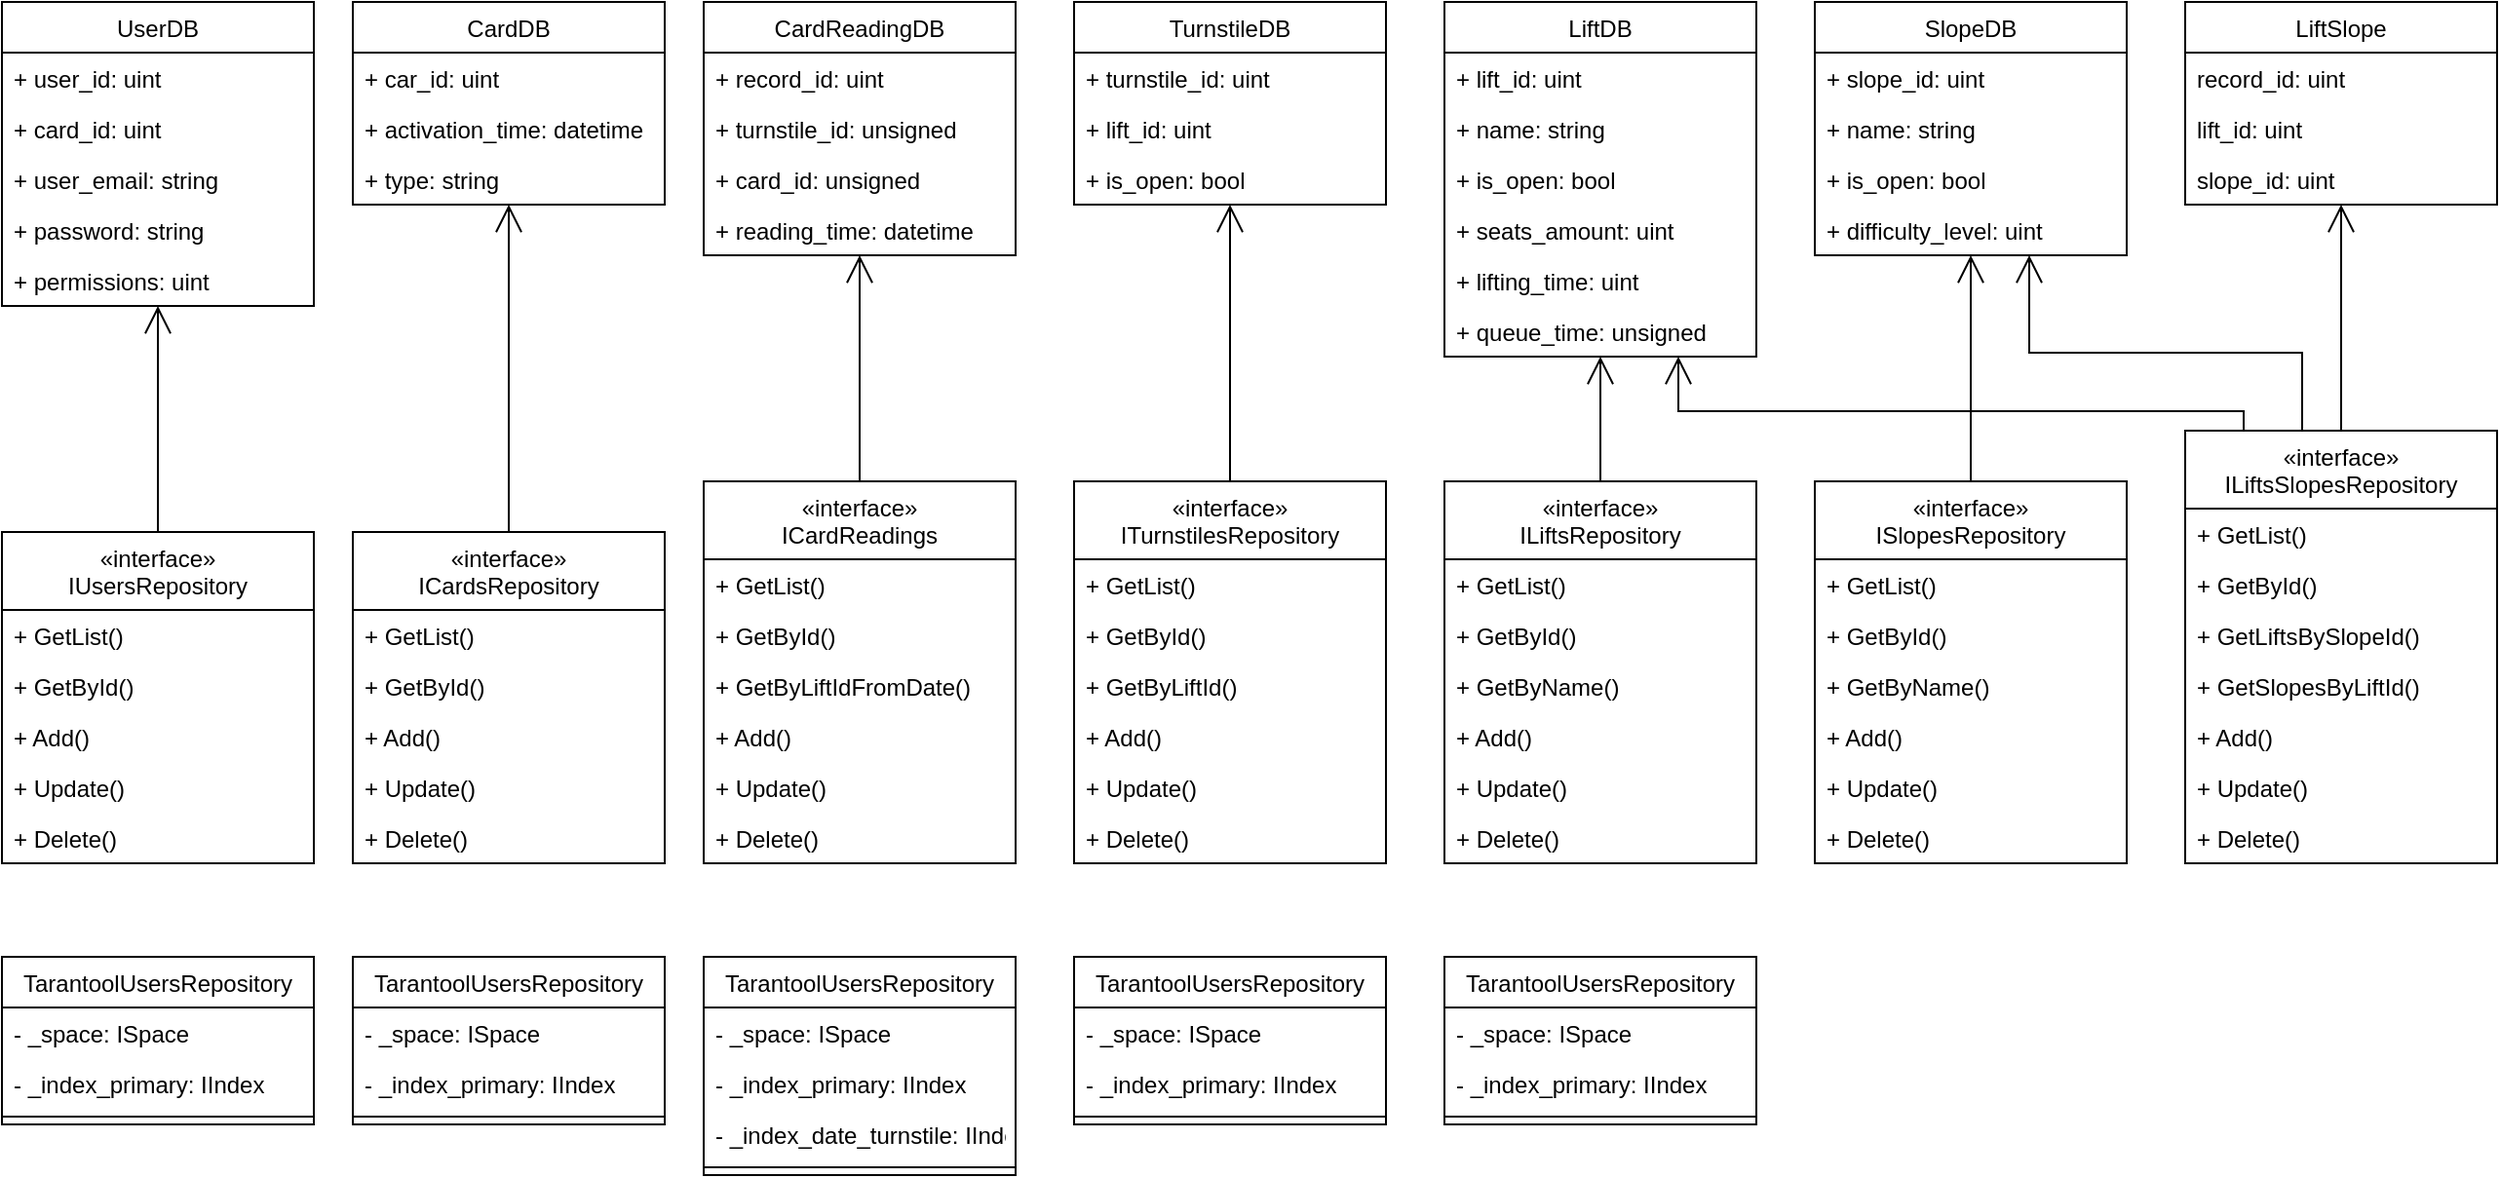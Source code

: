 <mxfile version="16.5.1" type="device"><diagram id="GbAxHkQEyQ_dzxyDIb_W" name="Страница 1"><mxGraphModel dx="1853" dy="1775" grid="1" gridSize="10" guides="1" tooltips="1" connect="1" arrows="1" fold="1" page="1" pageScale="1" pageWidth="827" pageHeight="1169" math="0" shadow="0"><root><mxCell id="0"/><mxCell id="1" parent="0"/><mxCell id="fqfk4KdycGgmGT_ouK-s-1" value="UserDB" style="swimlane;fontStyle=0;childLayout=stackLayout;horizontal=1;startSize=26;fillColor=none;horizontalStack=0;resizeParent=1;resizeParentMax=0;resizeLast=0;collapsible=1;marginBottom=0;" vertex="1" parent="1"><mxGeometry x="-180" y="-310" width="160" height="156" as="geometry"/></mxCell><mxCell id="fqfk4KdycGgmGT_ouK-s-2" value="+ user_id: uint" style="text;strokeColor=none;fillColor=none;align=left;verticalAlign=top;spacingLeft=4;spacingRight=4;overflow=hidden;rotatable=0;points=[[0,0.5],[1,0.5]];portConstraint=eastwest;" vertex="1" parent="fqfk4KdycGgmGT_ouK-s-1"><mxGeometry y="26" width="160" height="26" as="geometry"/></mxCell><mxCell id="fqfk4KdycGgmGT_ouK-s-3" value="+ card_id: uint" style="text;strokeColor=none;fillColor=none;align=left;verticalAlign=top;spacingLeft=4;spacingRight=4;overflow=hidden;rotatable=0;points=[[0,0.5],[1,0.5]];portConstraint=eastwest;" vertex="1" parent="fqfk4KdycGgmGT_ouK-s-1"><mxGeometry y="52" width="160" height="26" as="geometry"/></mxCell><mxCell id="fqfk4KdycGgmGT_ouK-s-4" value="+ user_email: string" style="text;strokeColor=none;fillColor=none;align=left;verticalAlign=top;spacingLeft=4;spacingRight=4;overflow=hidden;rotatable=0;points=[[0,0.5],[1,0.5]];portConstraint=eastwest;" vertex="1" parent="fqfk4KdycGgmGT_ouK-s-1"><mxGeometry y="78" width="160" height="26" as="geometry"/></mxCell><mxCell id="fqfk4KdycGgmGT_ouK-s-5" value="+ password: string" style="text;strokeColor=none;fillColor=none;align=left;verticalAlign=top;spacingLeft=4;spacingRight=4;overflow=hidden;rotatable=0;points=[[0,0.5],[1,0.5]];portConstraint=eastwest;" vertex="1" parent="fqfk4KdycGgmGT_ouK-s-1"><mxGeometry y="104" width="160" height="26" as="geometry"/></mxCell><mxCell id="fqfk4KdycGgmGT_ouK-s-6" value="+ permissions: uint" style="text;strokeColor=none;fillColor=none;align=left;verticalAlign=top;spacingLeft=4;spacingRight=4;overflow=hidden;rotatable=0;points=[[0,0.5],[1,0.5]];portConstraint=eastwest;" vertex="1" parent="fqfk4KdycGgmGT_ouK-s-1"><mxGeometry y="130" width="160" height="26" as="geometry"/></mxCell><mxCell id="fqfk4KdycGgmGT_ouK-s-7" value="CardDB" style="swimlane;fontStyle=0;childLayout=stackLayout;horizontal=1;startSize=26;fillColor=none;horizontalStack=0;resizeParent=1;resizeParentMax=0;resizeLast=0;collapsible=1;marginBottom=0;" vertex="1" parent="1"><mxGeometry y="-310" width="160" height="104" as="geometry"/></mxCell><mxCell id="fqfk4KdycGgmGT_ouK-s-8" value="+ car_id: uint" style="text;strokeColor=none;fillColor=none;align=left;verticalAlign=top;spacingLeft=4;spacingRight=4;overflow=hidden;rotatable=0;points=[[0,0.5],[1,0.5]];portConstraint=eastwest;" vertex="1" parent="fqfk4KdycGgmGT_ouK-s-7"><mxGeometry y="26" width="160" height="26" as="geometry"/></mxCell><mxCell id="fqfk4KdycGgmGT_ouK-s-9" value="+ activation_time: datetime" style="text;strokeColor=none;fillColor=none;align=left;verticalAlign=top;spacingLeft=4;spacingRight=4;overflow=hidden;rotatable=0;points=[[0,0.5],[1,0.5]];portConstraint=eastwest;" vertex="1" parent="fqfk4KdycGgmGT_ouK-s-7"><mxGeometry y="52" width="160" height="26" as="geometry"/></mxCell><mxCell id="fqfk4KdycGgmGT_ouK-s-10" value="+ type: string" style="text;strokeColor=none;fillColor=none;align=left;verticalAlign=top;spacingLeft=4;spacingRight=4;overflow=hidden;rotatable=0;points=[[0,0.5],[1,0.5]];portConstraint=eastwest;" vertex="1" parent="fqfk4KdycGgmGT_ouK-s-7"><mxGeometry y="78" width="160" height="26" as="geometry"/></mxCell><mxCell id="fqfk4KdycGgmGT_ouK-s-13" value="CardReadingDB" style="swimlane;fontStyle=0;childLayout=stackLayout;horizontal=1;startSize=26;fillColor=none;horizontalStack=0;resizeParent=1;resizeParentMax=0;resizeLast=0;collapsible=1;marginBottom=0;" vertex="1" parent="1"><mxGeometry x="180" y="-310" width="160" height="130" as="geometry"/></mxCell><mxCell id="fqfk4KdycGgmGT_ouK-s-14" value="+ record_id: uint" style="text;strokeColor=none;fillColor=none;align=left;verticalAlign=top;spacingLeft=4;spacingRight=4;overflow=hidden;rotatable=0;points=[[0,0.5],[1,0.5]];portConstraint=eastwest;" vertex="1" parent="fqfk4KdycGgmGT_ouK-s-13"><mxGeometry y="26" width="160" height="26" as="geometry"/></mxCell><mxCell id="fqfk4KdycGgmGT_ouK-s-15" value="+ turnstile_id: unsigned" style="text;strokeColor=none;fillColor=none;align=left;verticalAlign=top;spacingLeft=4;spacingRight=4;overflow=hidden;rotatable=0;points=[[0,0.5],[1,0.5]];portConstraint=eastwest;" vertex="1" parent="fqfk4KdycGgmGT_ouK-s-13"><mxGeometry y="52" width="160" height="26" as="geometry"/></mxCell><mxCell id="fqfk4KdycGgmGT_ouK-s-16" value="+ card_id: unsigned" style="text;strokeColor=none;fillColor=none;align=left;verticalAlign=top;spacingLeft=4;spacingRight=4;overflow=hidden;rotatable=0;points=[[0,0.5],[1,0.5]];portConstraint=eastwest;" vertex="1" parent="fqfk4KdycGgmGT_ouK-s-13"><mxGeometry y="78" width="160" height="26" as="geometry"/></mxCell><mxCell id="fqfk4KdycGgmGT_ouK-s-17" value="+ reading_time: datetime" style="text;strokeColor=none;fillColor=none;align=left;verticalAlign=top;spacingLeft=4;spacingRight=4;overflow=hidden;rotatable=0;points=[[0,0.5],[1,0.5]];portConstraint=eastwest;" vertex="1" parent="fqfk4KdycGgmGT_ouK-s-13"><mxGeometry y="104" width="160" height="26" as="geometry"/></mxCell><mxCell id="fqfk4KdycGgmGT_ouK-s-18" value="TurnstileDB" style="swimlane;fontStyle=0;childLayout=stackLayout;horizontal=1;startSize=26;fillColor=none;horizontalStack=0;resizeParent=1;resizeParentMax=0;resizeLast=0;collapsible=1;marginBottom=0;" vertex="1" parent="1"><mxGeometry x="370" y="-310" width="160" height="104" as="geometry"/></mxCell><mxCell id="fqfk4KdycGgmGT_ouK-s-19" value="+ turnstile_id: uint" style="text;strokeColor=none;fillColor=none;align=left;verticalAlign=top;spacingLeft=4;spacingRight=4;overflow=hidden;rotatable=0;points=[[0,0.5],[1,0.5]];portConstraint=eastwest;" vertex="1" parent="fqfk4KdycGgmGT_ouK-s-18"><mxGeometry y="26" width="160" height="26" as="geometry"/></mxCell><mxCell id="fqfk4KdycGgmGT_ouK-s-20" value="+ lift_id: uint" style="text;strokeColor=none;fillColor=none;align=left;verticalAlign=top;spacingLeft=4;spacingRight=4;overflow=hidden;rotatable=0;points=[[0,0.5],[1,0.5]];portConstraint=eastwest;" vertex="1" parent="fqfk4KdycGgmGT_ouK-s-18"><mxGeometry y="52" width="160" height="26" as="geometry"/></mxCell><mxCell id="fqfk4KdycGgmGT_ouK-s-21" value="+ is_open: bool" style="text;strokeColor=none;fillColor=none;align=left;verticalAlign=top;spacingLeft=4;spacingRight=4;overflow=hidden;rotatable=0;points=[[0,0.5],[1,0.5]];portConstraint=eastwest;" vertex="1" parent="fqfk4KdycGgmGT_ouK-s-18"><mxGeometry y="78" width="160" height="26" as="geometry"/></mxCell><mxCell id="fqfk4KdycGgmGT_ouK-s-23" value="LiftDB" style="swimlane;fontStyle=0;childLayout=stackLayout;horizontal=1;startSize=26;fillColor=none;horizontalStack=0;resizeParent=1;resizeParentMax=0;resizeLast=0;collapsible=1;marginBottom=0;" vertex="1" parent="1"><mxGeometry x="560" y="-310" width="160" height="182" as="geometry"/></mxCell><mxCell id="fqfk4KdycGgmGT_ouK-s-24" value="+ lift_id: uint" style="text;strokeColor=none;fillColor=none;align=left;verticalAlign=top;spacingLeft=4;spacingRight=4;overflow=hidden;rotatable=0;points=[[0,0.5],[1,0.5]];portConstraint=eastwest;" vertex="1" parent="fqfk4KdycGgmGT_ouK-s-23"><mxGeometry y="26" width="160" height="26" as="geometry"/></mxCell><mxCell id="fqfk4KdycGgmGT_ouK-s-25" value="+ name: string" style="text;strokeColor=none;fillColor=none;align=left;verticalAlign=top;spacingLeft=4;spacingRight=4;overflow=hidden;rotatable=0;points=[[0,0.5],[1,0.5]];portConstraint=eastwest;" vertex="1" parent="fqfk4KdycGgmGT_ouK-s-23"><mxGeometry y="52" width="160" height="26" as="geometry"/></mxCell><mxCell id="fqfk4KdycGgmGT_ouK-s-26" value="+ is_open: bool" style="text;strokeColor=none;fillColor=none;align=left;verticalAlign=top;spacingLeft=4;spacingRight=4;overflow=hidden;rotatable=0;points=[[0,0.5],[1,0.5]];portConstraint=eastwest;" vertex="1" parent="fqfk4KdycGgmGT_ouK-s-23"><mxGeometry y="78" width="160" height="26" as="geometry"/></mxCell><mxCell id="fqfk4KdycGgmGT_ouK-s-27" value="+ seats_amount: uint" style="text;strokeColor=none;fillColor=none;align=left;verticalAlign=top;spacingLeft=4;spacingRight=4;overflow=hidden;rotatable=0;points=[[0,0.5],[1,0.5]];portConstraint=eastwest;" vertex="1" parent="fqfk4KdycGgmGT_ouK-s-23"><mxGeometry y="104" width="160" height="26" as="geometry"/></mxCell><mxCell id="fqfk4KdycGgmGT_ouK-s-28" value="+ lifting_time: uint" style="text;strokeColor=none;fillColor=none;align=left;verticalAlign=top;spacingLeft=4;spacingRight=4;overflow=hidden;rotatable=0;points=[[0,0.5],[1,0.5]];portConstraint=eastwest;" vertex="1" parent="fqfk4KdycGgmGT_ouK-s-23"><mxGeometry y="130" width="160" height="26" as="geometry"/></mxCell><mxCell id="fqfk4KdycGgmGT_ouK-s-29" value="+ queue_time: unsigned" style="text;strokeColor=none;fillColor=none;align=left;verticalAlign=top;spacingLeft=4;spacingRight=4;overflow=hidden;rotatable=0;points=[[0,0.5],[1,0.5]];portConstraint=eastwest;" vertex="1" parent="fqfk4KdycGgmGT_ouK-s-23"><mxGeometry y="156" width="160" height="26" as="geometry"/></mxCell><mxCell id="fqfk4KdycGgmGT_ouK-s-30" value="SlopeDB" style="swimlane;fontStyle=0;childLayout=stackLayout;horizontal=1;startSize=26;fillColor=none;horizontalStack=0;resizeParent=1;resizeParentMax=0;resizeLast=0;collapsible=1;marginBottom=0;" vertex="1" parent="1"><mxGeometry x="750" y="-310" width="160" height="130" as="geometry"/></mxCell><mxCell id="fqfk4KdycGgmGT_ouK-s-31" value="+ slope_id: uint" style="text;strokeColor=none;fillColor=none;align=left;verticalAlign=top;spacingLeft=4;spacingRight=4;overflow=hidden;rotatable=0;points=[[0,0.5],[1,0.5]];portConstraint=eastwest;" vertex="1" parent="fqfk4KdycGgmGT_ouK-s-30"><mxGeometry y="26" width="160" height="26" as="geometry"/></mxCell><mxCell id="fqfk4KdycGgmGT_ouK-s-32" value="+ name: string" style="text;strokeColor=none;fillColor=none;align=left;verticalAlign=top;spacingLeft=4;spacingRight=4;overflow=hidden;rotatable=0;points=[[0,0.5],[1,0.5]];portConstraint=eastwest;" vertex="1" parent="fqfk4KdycGgmGT_ouK-s-30"><mxGeometry y="52" width="160" height="26" as="geometry"/></mxCell><mxCell id="fqfk4KdycGgmGT_ouK-s-33" value="+ is_open: bool" style="text;strokeColor=none;fillColor=none;align=left;verticalAlign=top;spacingLeft=4;spacingRight=4;overflow=hidden;rotatable=0;points=[[0,0.5],[1,0.5]];portConstraint=eastwest;" vertex="1" parent="fqfk4KdycGgmGT_ouK-s-30"><mxGeometry y="78" width="160" height="26" as="geometry"/></mxCell><mxCell id="fqfk4KdycGgmGT_ouK-s-34" value="+ difficulty_level: uint" style="text;strokeColor=none;fillColor=none;align=left;verticalAlign=top;spacingLeft=4;spacingRight=4;overflow=hidden;rotatable=0;points=[[0,0.5],[1,0.5]];portConstraint=eastwest;" vertex="1" parent="fqfk4KdycGgmGT_ouK-s-30"><mxGeometry y="104" width="160" height="26" as="geometry"/></mxCell><mxCell id="fqfk4KdycGgmGT_ouK-s-37" value="LiftSlope" style="swimlane;fontStyle=0;childLayout=stackLayout;horizontal=1;startSize=26;fillColor=none;horizontalStack=0;resizeParent=1;resizeParentMax=0;resizeLast=0;collapsible=1;marginBottom=0;" vertex="1" parent="1"><mxGeometry x="940" y="-310" width="160" height="104" as="geometry"/></mxCell><mxCell id="fqfk4KdycGgmGT_ouK-s-38" value="record_id: uint" style="text;strokeColor=none;fillColor=none;align=left;verticalAlign=top;spacingLeft=4;spacingRight=4;overflow=hidden;rotatable=0;points=[[0,0.5],[1,0.5]];portConstraint=eastwest;" vertex="1" parent="fqfk4KdycGgmGT_ouK-s-37"><mxGeometry y="26" width="160" height="26" as="geometry"/></mxCell><mxCell id="fqfk4KdycGgmGT_ouK-s-39" value="lift_id: uint" style="text;strokeColor=none;fillColor=none;align=left;verticalAlign=top;spacingLeft=4;spacingRight=4;overflow=hidden;rotatable=0;points=[[0,0.5],[1,0.5]];portConstraint=eastwest;" vertex="1" parent="fqfk4KdycGgmGT_ouK-s-37"><mxGeometry y="52" width="160" height="26" as="geometry"/></mxCell><mxCell id="fqfk4KdycGgmGT_ouK-s-40" value="slope_id: uint" style="text;strokeColor=none;fillColor=none;align=left;verticalAlign=top;spacingLeft=4;spacingRight=4;overflow=hidden;rotatable=0;points=[[0,0.5],[1,0.5]];portConstraint=eastwest;" vertex="1" parent="fqfk4KdycGgmGT_ouK-s-37"><mxGeometry y="78" width="160" height="26" as="geometry"/></mxCell><mxCell id="fqfk4KdycGgmGT_ouK-s-43" value="«interface»&#10;IUsersRepository" style="swimlane;fontStyle=0;childLayout=stackLayout;horizontal=1;startSize=40;fillColor=none;horizontalStack=0;resizeParent=1;resizeParentMax=0;resizeLast=0;collapsible=1;marginBottom=0;" vertex="1" parent="1"><mxGeometry x="-180" y="-38" width="160" height="170" as="geometry"/></mxCell><mxCell id="fqfk4KdycGgmGT_ouK-s-44" value="+ GetList()" style="text;strokeColor=none;fillColor=none;align=left;verticalAlign=top;spacingLeft=4;spacingRight=4;overflow=hidden;rotatable=0;points=[[0,0.5],[1,0.5]];portConstraint=eastwest;" vertex="1" parent="fqfk4KdycGgmGT_ouK-s-43"><mxGeometry y="40" width="160" height="26" as="geometry"/></mxCell><mxCell id="fqfk4KdycGgmGT_ouK-s-45" value="+ GetById()" style="text;strokeColor=none;fillColor=none;align=left;verticalAlign=top;spacingLeft=4;spacingRight=4;overflow=hidden;rotatable=0;points=[[0,0.5],[1,0.5]];portConstraint=eastwest;" vertex="1" parent="fqfk4KdycGgmGT_ouK-s-43"><mxGeometry y="66" width="160" height="26" as="geometry"/></mxCell><mxCell id="fqfk4KdycGgmGT_ouK-s-47" value="+ Add()" style="text;strokeColor=none;fillColor=none;align=left;verticalAlign=top;spacingLeft=4;spacingRight=4;overflow=hidden;rotatable=0;points=[[0,0.5],[1,0.5]];portConstraint=eastwest;" vertex="1" parent="fqfk4KdycGgmGT_ouK-s-43"><mxGeometry y="92" width="160" height="26" as="geometry"/></mxCell><mxCell id="fqfk4KdycGgmGT_ouK-s-48" value="+ Update()" style="text;strokeColor=none;fillColor=none;align=left;verticalAlign=top;spacingLeft=4;spacingRight=4;overflow=hidden;rotatable=0;points=[[0,0.5],[1,0.5]];portConstraint=eastwest;" vertex="1" parent="fqfk4KdycGgmGT_ouK-s-43"><mxGeometry y="118" width="160" height="26" as="geometry"/></mxCell><mxCell id="fqfk4KdycGgmGT_ouK-s-49" value="+ Delete()" style="text;strokeColor=none;fillColor=none;align=left;verticalAlign=top;spacingLeft=4;spacingRight=4;overflow=hidden;rotatable=0;points=[[0,0.5],[1,0.5]];portConstraint=eastwest;" vertex="1" parent="fqfk4KdycGgmGT_ouK-s-43"><mxGeometry y="144" width="160" height="26" as="geometry"/></mxCell><mxCell id="fqfk4KdycGgmGT_ouK-s-105" style="edgeStyle=orthogonalEdgeStyle;rounded=0;orthogonalLoop=1;jettySize=auto;html=1;endArrow=open;endFill=0;endSize=12;" edge="1" parent="1" source="fqfk4KdycGgmGT_ouK-s-50" target="fqfk4KdycGgmGT_ouK-s-7"><mxGeometry relative="1" as="geometry"/></mxCell><mxCell id="fqfk4KdycGgmGT_ouK-s-50" value="«interface»&#10;ICardsRepository" style="swimlane;fontStyle=0;childLayout=stackLayout;horizontal=1;startSize=40;fillColor=none;horizontalStack=0;resizeParent=1;resizeParentMax=0;resizeLast=0;collapsible=1;marginBottom=0;" vertex="1" parent="1"><mxGeometry y="-38" width="160" height="170" as="geometry"/></mxCell><mxCell id="fqfk4KdycGgmGT_ouK-s-51" value="+ GetList()" style="text;strokeColor=none;fillColor=none;align=left;verticalAlign=top;spacingLeft=4;spacingRight=4;overflow=hidden;rotatable=0;points=[[0,0.5],[1,0.5]];portConstraint=eastwest;" vertex="1" parent="fqfk4KdycGgmGT_ouK-s-50"><mxGeometry y="40" width="160" height="26" as="geometry"/></mxCell><mxCell id="fqfk4KdycGgmGT_ouK-s-52" value="+ GetById()" style="text;strokeColor=none;fillColor=none;align=left;verticalAlign=top;spacingLeft=4;spacingRight=4;overflow=hidden;rotatable=0;points=[[0,0.5],[1,0.5]];portConstraint=eastwest;" vertex="1" parent="fqfk4KdycGgmGT_ouK-s-50"><mxGeometry y="66" width="160" height="26" as="geometry"/></mxCell><mxCell id="fqfk4KdycGgmGT_ouK-s-53" value="+ Add()" style="text;strokeColor=none;fillColor=none;align=left;verticalAlign=top;spacingLeft=4;spacingRight=4;overflow=hidden;rotatable=0;points=[[0,0.5],[1,0.5]];portConstraint=eastwest;" vertex="1" parent="fqfk4KdycGgmGT_ouK-s-50"><mxGeometry y="92" width="160" height="26" as="geometry"/></mxCell><mxCell id="fqfk4KdycGgmGT_ouK-s-54" value="+ Update()" style="text;strokeColor=none;fillColor=none;align=left;verticalAlign=top;spacingLeft=4;spacingRight=4;overflow=hidden;rotatable=0;points=[[0,0.5],[1,0.5]];portConstraint=eastwest;" vertex="1" parent="fqfk4KdycGgmGT_ouK-s-50"><mxGeometry y="118" width="160" height="26" as="geometry"/></mxCell><mxCell id="fqfk4KdycGgmGT_ouK-s-55" value="+ Delete()" style="text;strokeColor=none;fillColor=none;align=left;verticalAlign=top;spacingLeft=4;spacingRight=4;overflow=hidden;rotatable=0;points=[[0,0.5],[1,0.5]];portConstraint=eastwest;" vertex="1" parent="fqfk4KdycGgmGT_ouK-s-50"><mxGeometry y="144" width="160" height="26" as="geometry"/></mxCell><mxCell id="fqfk4KdycGgmGT_ouK-s-56" value="«interface»&#10;ICardReadings" style="swimlane;fontStyle=0;childLayout=stackLayout;horizontal=1;startSize=40;fillColor=none;horizontalStack=0;resizeParent=1;resizeParentMax=0;resizeLast=0;collapsible=1;marginBottom=0;" vertex="1" parent="1"><mxGeometry x="180" y="-64" width="160" height="196" as="geometry"/></mxCell><mxCell id="fqfk4KdycGgmGT_ouK-s-57" value="+ GetList()" style="text;strokeColor=none;fillColor=none;align=left;verticalAlign=top;spacingLeft=4;spacingRight=4;overflow=hidden;rotatable=0;points=[[0,0.5],[1,0.5]];portConstraint=eastwest;" vertex="1" parent="fqfk4KdycGgmGT_ouK-s-56"><mxGeometry y="40" width="160" height="26" as="geometry"/></mxCell><mxCell id="fqfk4KdycGgmGT_ouK-s-58" value="+ GetById()" style="text;strokeColor=none;fillColor=none;align=left;verticalAlign=top;spacingLeft=4;spacingRight=4;overflow=hidden;rotatable=0;points=[[0,0.5],[1,0.5]];portConstraint=eastwest;" vertex="1" parent="fqfk4KdycGgmGT_ouK-s-56"><mxGeometry y="66" width="160" height="26" as="geometry"/></mxCell><mxCell id="fqfk4KdycGgmGT_ouK-s-62" value="+ GetByLiftIdFromDate()" style="text;strokeColor=none;fillColor=none;align=left;verticalAlign=top;spacingLeft=4;spacingRight=4;overflow=hidden;rotatable=0;points=[[0,0.5],[1,0.5]];portConstraint=eastwest;" vertex="1" parent="fqfk4KdycGgmGT_ouK-s-56"><mxGeometry y="92" width="160" height="26" as="geometry"/></mxCell><mxCell id="fqfk4KdycGgmGT_ouK-s-59" value="+ Add()" style="text;strokeColor=none;fillColor=none;align=left;verticalAlign=top;spacingLeft=4;spacingRight=4;overflow=hidden;rotatable=0;points=[[0,0.5],[1,0.5]];portConstraint=eastwest;" vertex="1" parent="fqfk4KdycGgmGT_ouK-s-56"><mxGeometry y="118" width="160" height="26" as="geometry"/></mxCell><mxCell id="fqfk4KdycGgmGT_ouK-s-60" value="+ Update()" style="text;strokeColor=none;fillColor=none;align=left;verticalAlign=top;spacingLeft=4;spacingRight=4;overflow=hidden;rotatable=0;points=[[0,0.5],[1,0.5]];portConstraint=eastwest;" vertex="1" parent="fqfk4KdycGgmGT_ouK-s-56"><mxGeometry y="144" width="160" height="26" as="geometry"/></mxCell><mxCell id="fqfk4KdycGgmGT_ouK-s-61" value="+ Delete()" style="text;strokeColor=none;fillColor=none;align=left;verticalAlign=top;spacingLeft=4;spacingRight=4;overflow=hidden;rotatable=0;points=[[0,0.5],[1,0.5]];portConstraint=eastwest;" vertex="1" parent="fqfk4KdycGgmGT_ouK-s-56"><mxGeometry y="170" width="160" height="26" as="geometry"/></mxCell><mxCell id="fqfk4KdycGgmGT_ouK-s-107" style="edgeStyle=orthogonalEdgeStyle;rounded=0;orthogonalLoop=1;jettySize=auto;html=1;exitX=0.5;exitY=0;exitDx=0;exitDy=0;endArrow=open;endFill=0;endSize=12;" edge="1" parent="1" source="fqfk4KdycGgmGT_ouK-s-65" target="fqfk4KdycGgmGT_ouK-s-18"><mxGeometry relative="1" as="geometry"/></mxCell><mxCell id="fqfk4KdycGgmGT_ouK-s-65" value="«interface»&#10;ITurnstilesRepository" style="swimlane;fontStyle=0;childLayout=stackLayout;horizontal=1;startSize=40;fillColor=none;horizontalStack=0;resizeParent=1;resizeParentMax=0;resizeLast=0;collapsible=1;marginBottom=0;" vertex="1" parent="1"><mxGeometry x="370" y="-64" width="160" height="196" as="geometry"/></mxCell><mxCell id="fqfk4KdycGgmGT_ouK-s-66" value="+ GetList()" style="text;strokeColor=none;fillColor=none;align=left;verticalAlign=top;spacingLeft=4;spacingRight=4;overflow=hidden;rotatable=0;points=[[0,0.5],[1,0.5]];portConstraint=eastwest;" vertex="1" parent="fqfk4KdycGgmGT_ouK-s-65"><mxGeometry y="40" width="160" height="26" as="geometry"/></mxCell><mxCell id="fqfk4KdycGgmGT_ouK-s-67" value="+ GetById()" style="text;strokeColor=none;fillColor=none;align=left;verticalAlign=top;spacingLeft=4;spacingRight=4;overflow=hidden;rotatable=0;points=[[0,0.5],[1,0.5]];portConstraint=eastwest;" vertex="1" parent="fqfk4KdycGgmGT_ouK-s-65"><mxGeometry y="66" width="160" height="26" as="geometry"/></mxCell><mxCell id="fqfk4KdycGgmGT_ouK-s-100" value="+ GetByLiftId()" style="text;strokeColor=none;fillColor=none;align=left;verticalAlign=top;spacingLeft=4;spacingRight=4;overflow=hidden;rotatable=0;points=[[0,0.5],[1,0.5]];portConstraint=eastwest;" vertex="1" parent="fqfk4KdycGgmGT_ouK-s-65"><mxGeometry y="92" width="160" height="26" as="geometry"/></mxCell><mxCell id="fqfk4KdycGgmGT_ouK-s-68" value="+ Add()" style="text;strokeColor=none;fillColor=none;align=left;verticalAlign=top;spacingLeft=4;spacingRight=4;overflow=hidden;rotatable=0;points=[[0,0.5],[1,0.5]];portConstraint=eastwest;" vertex="1" parent="fqfk4KdycGgmGT_ouK-s-65"><mxGeometry y="118" width="160" height="26" as="geometry"/></mxCell><mxCell id="fqfk4KdycGgmGT_ouK-s-69" value="+ Update()" style="text;strokeColor=none;fillColor=none;align=left;verticalAlign=top;spacingLeft=4;spacingRight=4;overflow=hidden;rotatable=0;points=[[0,0.5],[1,0.5]];portConstraint=eastwest;" vertex="1" parent="fqfk4KdycGgmGT_ouK-s-65"><mxGeometry y="144" width="160" height="26" as="geometry"/></mxCell><mxCell id="fqfk4KdycGgmGT_ouK-s-70" value="+ Delete()" style="text;strokeColor=none;fillColor=none;align=left;verticalAlign=top;spacingLeft=4;spacingRight=4;overflow=hidden;rotatable=0;points=[[0,0.5],[1,0.5]];portConstraint=eastwest;" vertex="1" parent="fqfk4KdycGgmGT_ouK-s-65"><mxGeometry y="170" width="160" height="26" as="geometry"/></mxCell><mxCell id="fqfk4KdycGgmGT_ouK-s-109" style="edgeStyle=orthogonalEdgeStyle;rounded=0;orthogonalLoop=1;jettySize=auto;html=1;exitX=0.5;exitY=0;exitDx=0;exitDy=0;endArrow=open;endFill=0;endSize=12;" edge="1" parent="1" source="fqfk4KdycGgmGT_ouK-s-79" target="fqfk4KdycGgmGT_ouK-s-23"><mxGeometry relative="1" as="geometry"/></mxCell><mxCell id="fqfk4KdycGgmGT_ouK-s-79" value="«interface»&#10;ILiftsRepository" style="swimlane;fontStyle=0;childLayout=stackLayout;horizontal=1;startSize=40;fillColor=none;horizontalStack=0;resizeParent=1;resizeParentMax=0;resizeLast=0;collapsible=1;marginBottom=0;" vertex="1" parent="1"><mxGeometry x="560" y="-64" width="160" height="196" as="geometry"/></mxCell><mxCell id="fqfk4KdycGgmGT_ouK-s-80" value="+ GetList()" style="text;strokeColor=none;fillColor=none;align=left;verticalAlign=top;spacingLeft=4;spacingRight=4;overflow=hidden;rotatable=0;points=[[0,0.5],[1,0.5]];portConstraint=eastwest;" vertex="1" parent="fqfk4KdycGgmGT_ouK-s-79"><mxGeometry y="40" width="160" height="26" as="geometry"/></mxCell><mxCell id="fqfk4KdycGgmGT_ouK-s-81" value="+ GetById()" style="text;strokeColor=none;fillColor=none;align=left;verticalAlign=top;spacingLeft=4;spacingRight=4;overflow=hidden;rotatable=0;points=[[0,0.5],[1,0.5]];portConstraint=eastwest;" vertex="1" parent="fqfk4KdycGgmGT_ouK-s-79"><mxGeometry y="66" width="160" height="26" as="geometry"/></mxCell><mxCell id="fqfk4KdycGgmGT_ouK-s-82" value="+ GetByName()" style="text;strokeColor=none;fillColor=none;align=left;verticalAlign=top;spacingLeft=4;spacingRight=4;overflow=hidden;rotatable=0;points=[[0,0.5],[1,0.5]];portConstraint=eastwest;" vertex="1" parent="fqfk4KdycGgmGT_ouK-s-79"><mxGeometry y="92" width="160" height="26" as="geometry"/></mxCell><mxCell id="fqfk4KdycGgmGT_ouK-s-83" value="+ Add()" style="text;strokeColor=none;fillColor=none;align=left;verticalAlign=top;spacingLeft=4;spacingRight=4;overflow=hidden;rotatable=0;points=[[0,0.5],[1,0.5]];portConstraint=eastwest;" vertex="1" parent="fqfk4KdycGgmGT_ouK-s-79"><mxGeometry y="118" width="160" height="26" as="geometry"/></mxCell><mxCell id="fqfk4KdycGgmGT_ouK-s-84" value="+ Update()" style="text;strokeColor=none;fillColor=none;align=left;verticalAlign=top;spacingLeft=4;spacingRight=4;overflow=hidden;rotatable=0;points=[[0,0.5],[1,0.5]];portConstraint=eastwest;" vertex="1" parent="fqfk4KdycGgmGT_ouK-s-79"><mxGeometry y="144" width="160" height="26" as="geometry"/></mxCell><mxCell id="fqfk4KdycGgmGT_ouK-s-85" value="+ Delete()" style="text;strokeColor=none;fillColor=none;align=left;verticalAlign=top;spacingLeft=4;spacingRight=4;overflow=hidden;rotatable=0;points=[[0,0.5],[1,0.5]];portConstraint=eastwest;" vertex="1" parent="fqfk4KdycGgmGT_ouK-s-79"><mxGeometry y="170" width="160" height="26" as="geometry"/></mxCell><mxCell id="fqfk4KdycGgmGT_ouK-s-110" style="edgeStyle=orthogonalEdgeStyle;rounded=0;orthogonalLoop=1;jettySize=auto;html=1;endArrow=open;endFill=0;endSize=12;" edge="1" parent="1" source="fqfk4KdycGgmGT_ouK-s-86" target="fqfk4KdycGgmGT_ouK-s-30"><mxGeometry relative="1" as="geometry"/></mxCell><mxCell id="fqfk4KdycGgmGT_ouK-s-86" value="«interface»&#10;ISlopesRepository" style="swimlane;fontStyle=0;childLayout=stackLayout;horizontal=1;startSize=40;fillColor=none;horizontalStack=0;resizeParent=1;resizeParentMax=0;resizeLast=0;collapsible=1;marginBottom=0;" vertex="1" parent="1"><mxGeometry x="750" y="-64" width="160" height="196" as="geometry"/></mxCell><mxCell id="fqfk4KdycGgmGT_ouK-s-87" value="+ GetList()" style="text;strokeColor=none;fillColor=none;align=left;verticalAlign=top;spacingLeft=4;spacingRight=4;overflow=hidden;rotatable=0;points=[[0,0.5],[1,0.5]];portConstraint=eastwest;" vertex="1" parent="fqfk4KdycGgmGT_ouK-s-86"><mxGeometry y="40" width="160" height="26" as="geometry"/></mxCell><mxCell id="fqfk4KdycGgmGT_ouK-s-88" value="+ GetById()" style="text;strokeColor=none;fillColor=none;align=left;verticalAlign=top;spacingLeft=4;spacingRight=4;overflow=hidden;rotatable=0;points=[[0,0.5],[1,0.5]];portConstraint=eastwest;" vertex="1" parent="fqfk4KdycGgmGT_ouK-s-86"><mxGeometry y="66" width="160" height="26" as="geometry"/></mxCell><mxCell id="fqfk4KdycGgmGT_ouK-s-89" value="+ GetByName()" style="text;strokeColor=none;fillColor=none;align=left;verticalAlign=top;spacingLeft=4;spacingRight=4;overflow=hidden;rotatable=0;points=[[0,0.5],[1,0.5]];portConstraint=eastwest;" vertex="1" parent="fqfk4KdycGgmGT_ouK-s-86"><mxGeometry y="92" width="160" height="26" as="geometry"/></mxCell><mxCell id="fqfk4KdycGgmGT_ouK-s-90" value="+ Add()" style="text;strokeColor=none;fillColor=none;align=left;verticalAlign=top;spacingLeft=4;spacingRight=4;overflow=hidden;rotatable=0;points=[[0,0.5],[1,0.5]];portConstraint=eastwest;" vertex="1" parent="fqfk4KdycGgmGT_ouK-s-86"><mxGeometry y="118" width="160" height="26" as="geometry"/></mxCell><mxCell id="fqfk4KdycGgmGT_ouK-s-91" value="+ Update()" style="text;strokeColor=none;fillColor=none;align=left;verticalAlign=top;spacingLeft=4;spacingRight=4;overflow=hidden;rotatable=0;points=[[0,0.5],[1,0.5]];portConstraint=eastwest;" vertex="1" parent="fqfk4KdycGgmGT_ouK-s-86"><mxGeometry y="144" width="160" height="26" as="geometry"/></mxCell><mxCell id="fqfk4KdycGgmGT_ouK-s-92" value="+ Delete()" style="text;strokeColor=none;fillColor=none;align=left;verticalAlign=top;spacingLeft=4;spacingRight=4;overflow=hidden;rotatable=0;points=[[0,0.5],[1,0.5]];portConstraint=eastwest;" vertex="1" parent="fqfk4KdycGgmGT_ouK-s-86"><mxGeometry y="170" width="160" height="26" as="geometry"/></mxCell><mxCell id="fqfk4KdycGgmGT_ouK-s-111" style="edgeStyle=orthogonalEdgeStyle;rounded=0;orthogonalLoop=1;jettySize=auto;html=1;endArrow=open;endFill=0;endSize=12;" edge="1" parent="1" source="fqfk4KdycGgmGT_ouK-s-93" target="fqfk4KdycGgmGT_ouK-s-37"><mxGeometry relative="1" as="geometry"/></mxCell><mxCell id="fqfk4KdycGgmGT_ouK-s-116" style="edgeStyle=orthogonalEdgeStyle;rounded=0;orthogonalLoop=1;jettySize=auto;html=1;endArrow=open;endFill=0;endSize=12;" edge="1" parent="1" source="fqfk4KdycGgmGT_ouK-s-93" target="fqfk4KdycGgmGT_ouK-s-30"><mxGeometry relative="1" as="geometry"><Array as="points"><mxPoint x="1000" y="-130"/><mxPoint x="860" y="-130"/></Array></mxGeometry></mxCell><mxCell id="fqfk4KdycGgmGT_ouK-s-117" style="edgeStyle=orthogonalEdgeStyle;rounded=0;orthogonalLoop=1;jettySize=auto;html=1;endArrow=open;endFill=0;endSize=12;" edge="1" parent="1" source="fqfk4KdycGgmGT_ouK-s-93" target="fqfk4KdycGgmGT_ouK-s-23"><mxGeometry relative="1" as="geometry"><Array as="points"><mxPoint x="970" y="-100"/><mxPoint x="680" y="-100"/></Array></mxGeometry></mxCell><mxCell id="fqfk4KdycGgmGT_ouK-s-93" value="«interface»&#10;ILiftsSlopesRepository" style="swimlane;fontStyle=0;childLayout=stackLayout;horizontal=1;startSize=40;fillColor=none;horizontalStack=0;resizeParent=1;resizeParentMax=0;resizeLast=0;collapsible=1;marginBottom=0;" vertex="1" parent="1"><mxGeometry x="940" y="-90" width="160" height="222" as="geometry"/></mxCell><mxCell id="fqfk4KdycGgmGT_ouK-s-94" value="+ GetList()" style="text;strokeColor=none;fillColor=none;align=left;verticalAlign=top;spacingLeft=4;spacingRight=4;overflow=hidden;rotatable=0;points=[[0,0.5],[1,0.5]];portConstraint=eastwest;" vertex="1" parent="fqfk4KdycGgmGT_ouK-s-93"><mxGeometry y="40" width="160" height="26" as="geometry"/></mxCell><mxCell id="fqfk4KdycGgmGT_ouK-s-95" value="+ GetById()" style="text;strokeColor=none;fillColor=none;align=left;verticalAlign=top;spacingLeft=4;spacingRight=4;overflow=hidden;rotatable=0;points=[[0,0.5],[1,0.5]];portConstraint=eastwest;" vertex="1" parent="fqfk4KdycGgmGT_ouK-s-93"><mxGeometry y="66" width="160" height="26" as="geometry"/></mxCell><mxCell id="fqfk4KdycGgmGT_ouK-s-96" value="+ GetLiftsBySlopeId()" style="text;strokeColor=none;fillColor=none;align=left;verticalAlign=top;spacingLeft=4;spacingRight=4;overflow=hidden;rotatable=0;points=[[0,0.5],[1,0.5]];portConstraint=eastwest;" vertex="1" parent="fqfk4KdycGgmGT_ouK-s-93"><mxGeometry y="92" width="160" height="26" as="geometry"/></mxCell><mxCell id="fqfk4KdycGgmGT_ouK-s-101" value="+ GetSlopesByLiftId()" style="text;strokeColor=none;fillColor=none;align=left;verticalAlign=top;spacingLeft=4;spacingRight=4;overflow=hidden;rotatable=0;points=[[0,0.5],[1,0.5]];portConstraint=eastwest;" vertex="1" parent="fqfk4KdycGgmGT_ouK-s-93"><mxGeometry y="118" width="160" height="26" as="geometry"/></mxCell><mxCell id="fqfk4KdycGgmGT_ouK-s-97" value="+ Add()" style="text;strokeColor=none;fillColor=none;align=left;verticalAlign=top;spacingLeft=4;spacingRight=4;overflow=hidden;rotatable=0;points=[[0,0.5],[1,0.5]];portConstraint=eastwest;" vertex="1" parent="fqfk4KdycGgmGT_ouK-s-93"><mxGeometry y="144" width="160" height="26" as="geometry"/></mxCell><mxCell id="fqfk4KdycGgmGT_ouK-s-98" value="+ Update()" style="text;strokeColor=none;fillColor=none;align=left;verticalAlign=top;spacingLeft=4;spacingRight=4;overflow=hidden;rotatable=0;points=[[0,0.5],[1,0.5]];portConstraint=eastwest;" vertex="1" parent="fqfk4KdycGgmGT_ouK-s-93"><mxGeometry y="170" width="160" height="26" as="geometry"/></mxCell><mxCell id="fqfk4KdycGgmGT_ouK-s-99" value="+ Delete()" style="text;strokeColor=none;fillColor=none;align=left;verticalAlign=top;spacingLeft=4;spacingRight=4;overflow=hidden;rotatable=0;points=[[0,0.5],[1,0.5]];portConstraint=eastwest;" vertex="1" parent="fqfk4KdycGgmGT_ouK-s-93"><mxGeometry y="196" width="160" height="26" as="geometry"/></mxCell><mxCell id="fqfk4KdycGgmGT_ouK-s-103" value="" style="endArrow=open;endFill=1;endSize=12;html=1;rounded=0;exitX=0.5;exitY=0;exitDx=0;exitDy=0;" edge="1" parent="1" source="fqfk4KdycGgmGT_ouK-s-43" target="fqfk4KdycGgmGT_ouK-s-1"><mxGeometry width="160" relative="1" as="geometry"><mxPoint x="80" y="-170" as="sourcePoint"/><mxPoint x="240" y="-170" as="targetPoint"/></mxGeometry></mxCell><mxCell id="fqfk4KdycGgmGT_ouK-s-106" style="edgeStyle=orthogonalEdgeStyle;rounded=0;orthogonalLoop=1;jettySize=auto;html=1;endArrow=open;endFill=0;endSize=12;" edge="1" parent="1" source="fqfk4KdycGgmGT_ouK-s-56" target="fqfk4KdycGgmGT_ouK-s-13"><mxGeometry relative="1" as="geometry"><mxPoint x="90" y="-80" as="sourcePoint"/><mxPoint x="90" y="-196.0" as="targetPoint"/></mxGeometry></mxCell><mxCell id="fqfk4KdycGgmGT_ouK-s-112" value="TarantoolUsersRepository" style="swimlane;fontStyle=0;align=center;verticalAlign=top;childLayout=stackLayout;horizontal=1;startSize=26;horizontalStack=0;resizeParent=1;resizeParentMax=0;resizeLast=0;collapsible=1;marginBottom=0;" vertex="1" parent="1"><mxGeometry x="-180" y="180" width="160" height="86" as="geometry"/></mxCell><mxCell id="fqfk4KdycGgmGT_ouK-s-113" value="- _space: ISpace &#10;&#10;" style="text;strokeColor=none;fillColor=none;align=left;verticalAlign=top;spacingLeft=4;spacingRight=4;overflow=hidden;rotatable=0;points=[[0,0.5],[1,0.5]];portConstraint=eastwest;" vertex="1" parent="fqfk4KdycGgmGT_ouK-s-112"><mxGeometry y="26" width="160" height="26" as="geometry"/></mxCell><mxCell id="fqfk4KdycGgmGT_ouK-s-118" value="- _index_primary: IIndex" style="text;strokeColor=none;fillColor=none;align=left;verticalAlign=top;spacingLeft=4;spacingRight=4;overflow=hidden;rotatable=0;points=[[0,0.5],[1,0.5]];portConstraint=eastwest;" vertex="1" parent="fqfk4KdycGgmGT_ouK-s-112"><mxGeometry y="52" width="160" height="26" as="geometry"/></mxCell><mxCell id="fqfk4KdycGgmGT_ouK-s-114" value="" style="line;strokeWidth=1;fillColor=none;align=left;verticalAlign=middle;spacingTop=-1;spacingLeft=3;spacingRight=3;rotatable=0;labelPosition=right;points=[];portConstraint=eastwest;" vertex="1" parent="fqfk4KdycGgmGT_ouK-s-112"><mxGeometry y="78" width="160" height="8" as="geometry"/></mxCell><mxCell id="fqfk4KdycGgmGT_ouK-s-119" value="TarantoolUsersRepository" style="swimlane;fontStyle=0;align=center;verticalAlign=top;childLayout=stackLayout;horizontal=1;startSize=26;horizontalStack=0;resizeParent=1;resizeParentMax=0;resizeLast=0;collapsible=1;marginBottom=0;" vertex="1" parent="1"><mxGeometry y="180" width="160" height="86" as="geometry"/></mxCell><mxCell id="fqfk4KdycGgmGT_ouK-s-120" value="- _space: ISpace &#10;&#10;" style="text;strokeColor=none;fillColor=none;align=left;verticalAlign=top;spacingLeft=4;spacingRight=4;overflow=hidden;rotatable=0;points=[[0,0.5],[1,0.5]];portConstraint=eastwest;" vertex="1" parent="fqfk4KdycGgmGT_ouK-s-119"><mxGeometry y="26" width="160" height="26" as="geometry"/></mxCell><mxCell id="fqfk4KdycGgmGT_ouK-s-121" value="- _index_primary: IIndex" style="text;strokeColor=none;fillColor=none;align=left;verticalAlign=top;spacingLeft=4;spacingRight=4;overflow=hidden;rotatable=0;points=[[0,0.5],[1,0.5]];portConstraint=eastwest;" vertex="1" parent="fqfk4KdycGgmGT_ouK-s-119"><mxGeometry y="52" width="160" height="26" as="geometry"/></mxCell><mxCell id="fqfk4KdycGgmGT_ouK-s-122" value="" style="line;strokeWidth=1;fillColor=none;align=left;verticalAlign=middle;spacingTop=-1;spacingLeft=3;spacingRight=3;rotatable=0;labelPosition=right;points=[];portConstraint=eastwest;" vertex="1" parent="fqfk4KdycGgmGT_ouK-s-119"><mxGeometry y="78" width="160" height="8" as="geometry"/></mxCell><mxCell id="fqfk4KdycGgmGT_ouK-s-123" value="TarantoolUsersRepository" style="swimlane;fontStyle=0;align=center;verticalAlign=top;childLayout=stackLayout;horizontal=1;startSize=26;horizontalStack=0;resizeParent=1;resizeParentMax=0;resizeLast=0;collapsible=1;marginBottom=0;" vertex="1" parent="1"><mxGeometry x="180" y="180" width="160" height="112" as="geometry"><mxRectangle x="180" y="180" width="170" height="26" as="alternateBounds"/></mxGeometry></mxCell><mxCell id="fqfk4KdycGgmGT_ouK-s-124" value="- _space: ISpace &#10;&#10;" style="text;strokeColor=none;fillColor=none;align=left;verticalAlign=top;spacingLeft=4;spacingRight=4;overflow=hidden;rotatable=0;points=[[0,0.5],[1,0.5]];portConstraint=eastwest;" vertex="1" parent="fqfk4KdycGgmGT_ouK-s-123"><mxGeometry y="26" width="160" height="26" as="geometry"/></mxCell><mxCell id="fqfk4KdycGgmGT_ouK-s-127" value="- _index_primary: IIndex" style="text;strokeColor=none;fillColor=none;align=left;verticalAlign=top;spacingLeft=4;spacingRight=4;overflow=hidden;rotatable=0;points=[[0,0.5],[1,0.5]];portConstraint=eastwest;" vertex="1" parent="fqfk4KdycGgmGT_ouK-s-123"><mxGeometry y="52" width="160" height="26" as="geometry"/></mxCell><mxCell id="fqfk4KdycGgmGT_ouK-s-125" value="- _index_date_turnstile: IIndex" style="text;strokeColor=none;fillColor=none;align=left;verticalAlign=top;spacingLeft=4;spacingRight=4;overflow=hidden;rotatable=0;points=[[0,0.5],[1,0.5]];portConstraint=eastwest;" vertex="1" parent="fqfk4KdycGgmGT_ouK-s-123"><mxGeometry y="78" width="160" height="26" as="geometry"/></mxCell><mxCell id="fqfk4KdycGgmGT_ouK-s-126" value="" style="line;strokeWidth=1;fillColor=none;align=left;verticalAlign=middle;spacingTop=-1;spacingLeft=3;spacingRight=3;rotatable=0;labelPosition=right;points=[];portConstraint=eastwest;" vertex="1" parent="fqfk4KdycGgmGT_ouK-s-123"><mxGeometry y="104" width="160" height="8" as="geometry"/></mxCell><mxCell id="fqfk4KdycGgmGT_ouK-s-128" value="TarantoolUsersRepository" style="swimlane;fontStyle=0;align=center;verticalAlign=top;childLayout=stackLayout;horizontal=1;startSize=26;horizontalStack=0;resizeParent=1;resizeParentMax=0;resizeLast=0;collapsible=1;marginBottom=0;" vertex="1" parent="1"><mxGeometry x="370" y="180" width="160" height="86" as="geometry"/></mxCell><mxCell id="fqfk4KdycGgmGT_ouK-s-129" value="- _space: ISpace &#10;&#10;" style="text;strokeColor=none;fillColor=none;align=left;verticalAlign=top;spacingLeft=4;spacingRight=4;overflow=hidden;rotatable=0;points=[[0,0.5],[1,0.5]];portConstraint=eastwest;" vertex="1" parent="fqfk4KdycGgmGT_ouK-s-128"><mxGeometry y="26" width="160" height="26" as="geometry"/></mxCell><mxCell id="fqfk4KdycGgmGT_ouK-s-130" value="- _index_primary: IIndex" style="text;strokeColor=none;fillColor=none;align=left;verticalAlign=top;spacingLeft=4;spacingRight=4;overflow=hidden;rotatable=0;points=[[0,0.5],[1,0.5]];portConstraint=eastwest;" vertex="1" parent="fqfk4KdycGgmGT_ouK-s-128"><mxGeometry y="52" width="160" height="26" as="geometry"/></mxCell><mxCell id="fqfk4KdycGgmGT_ouK-s-131" value="" style="line;strokeWidth=1;fillColor=none;align=left;verticalAlign=middle;spacingTop=-1;spacingLeft=3;spacingRight=3;rotatable=0;labelPosition=right;points=[];portConstraint=eastwest;" vertex="1" parent="fqfk4KdycGgmGT_ouK-s-128"><mxGeometry y="78" width="160" height="8" as="geometry"/></mxCell><mxCell id="fqfk4KdycGgmGT_ouK-s-132" value="TarantoolUsersRepository" style="swimlane;fontStyle=0;align=center;verticalAlign=top;childLayout=stackLayout;horizontal=1;startSize=26;horizontalStack=0;resizeParent=1;resizeParentMax=0;resizeLast=0;collapsible=1;marginBottom=0;" vertex="1" parent="1"><mxGeometry x="560" y="180" width="160" height="86" as="geometry"/></mxCell><mxCell id="fqfk4KdycGgmGT_ouK-s-133" value="- _space: ISpace &#10;&#10;" style="text;strokeColor=none;fillColor=none;align=left;verticalAlign=top;spacingLeft=4;spacingRight=4;overflow=hidden;rotatable=0;points=[[0,0.5],[1,0.5]];portConstraint=eastwest;" vertex="1" parent="fqfk4KdycGgmGT_ouK-s-132"><mxGeometry y="26" width="160" height="26" as="geometry"/></mxCell><mxCell id="fqfk4KdycGgmGT_ouK-s-134" value="- _index_primary: IIndex" style="text;strokeColor=none;fillColor=none;align=left;verticalAlign=top;spacingLeft=4;spacingRight=4;overflow=hidden;rotatable=0;points=[[0,0.5],[1,0.5]];portConstraint=eastwest;" vertex="1" parent="fqfk4KdycGgmGT_ouK-s-132"><mxGeometry y="52" width="160" height="26" as="geometry"/></mxCell><mxCell id="fqfk4KdycGgmGT_ouK-s-135" value="" style="line;strokeWidth=1;fillColor=none;align=left;verticalAlign=middle;spacingTop=-1;spacingLeft=3;spacingRight=3;rotatable=0;labelPosition=right;points=[];portConstraint=eastwest;" vertex="1" parent="fqfk4KdycGgmGT_ouK-s-132"><mxGeometry y="78" width="160" height="8" as="geometry"/></mxCell></root></mxGraphModel></diagram></mxfile>